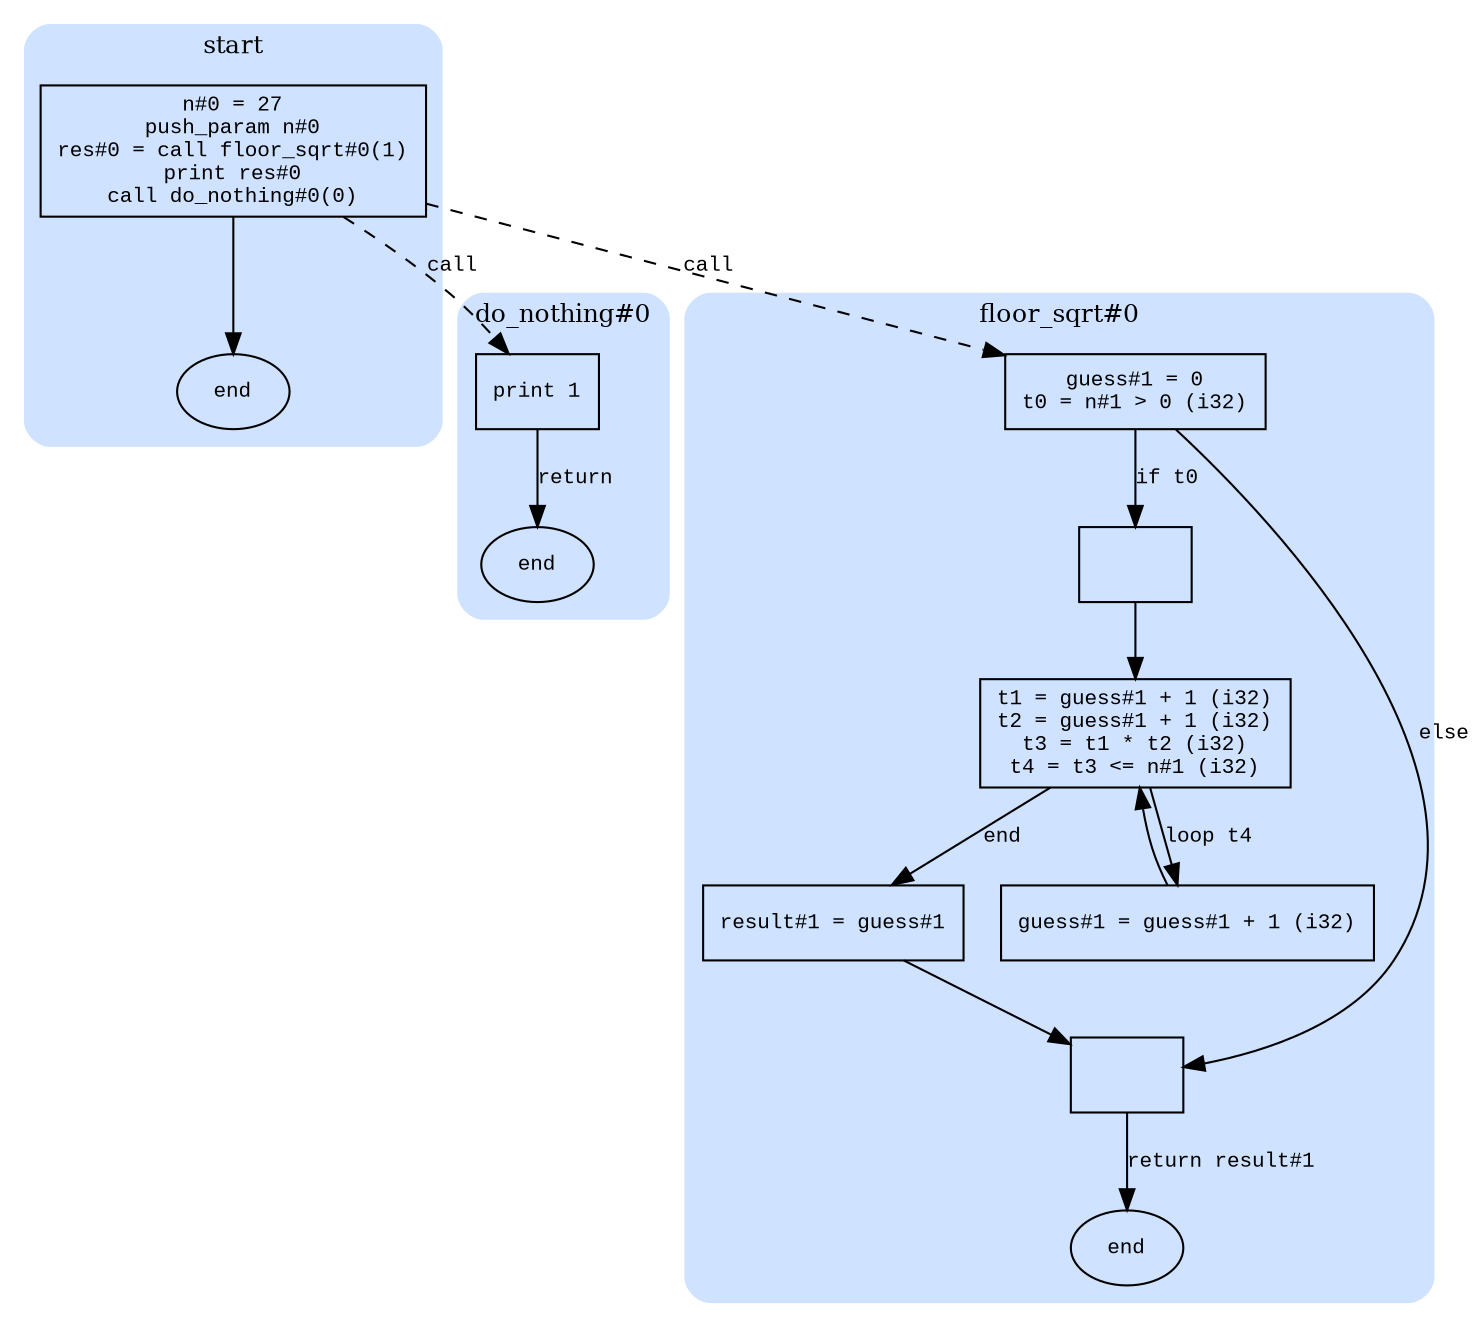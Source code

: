 digraph MIR {
  graph [compound = true; fontsize = 12; splines = true;];
  node [shape = box; fontname = "Courier New"; fontsize = 10;];
  edge [fontname = "Courier New"; fontsize = 10;];
  subgraph "cluster_start" {
    label = "start";
    color = "#cfe2ff";
    style = "rounded,filled";
    "start::entry" [label = "n#0 = 27\npush_param n#0\nres#0 = call floor_sqrt#0(1)\nprint res#0\ncall do_nothing#0(0)"];
    "start::entry" -> "start#end";
    "start#end" [label="end", shape=oval];
  }
  subgraph "cluster_do_nothing#0" {
    label = "do_nothing#0";
    color = "#cfe2ff";
    style = "rounded,filled";
    "do_nothing#0::entry" [label = "print 1"];
    "do_nothing#0::entry" -> "do_nothing#0#end" [label = "return"];
    "do_nothing#0#end" [label="end", shape=oval];
  }
  subgraph "cluster_floor_sqrt#0" {
    label = "floor_sqrt#0";
    color = "#cfe2ff";
    style = "rounded,filled";
    "floor_sqrt#0::entry" [label = "guess#1 = 0\nt0 = n#1 > 0 (i32)"];
    "floor_sqrt#0::entry" -> "floor_sqrt#0::consequent_0" [label = "if t0"];
    "floor_sqrt#0::consequent_0" [label = ""];
    "floor_sqrt#0::consequent_0" -> "floor_sqrt#0::begin_loop_0";
    "floor_sqrt#0::begin_loop_0" [label = "t1 = guess#1 + 1 (i32)\nt2 = guess#1 + 1 (i32)\nt3 = t1 * t2 (i32)\nt4 = t3 <= n#1 (i32)"];
    "floor_sqrt#0::begin_loop_0" -> "floor_sqrt#0::loop_body_0" [label = "loop t4"];
    "floor_sqrt#0::loop_body_0" [label = "guess#1 = guess#1 + 1 (i32)"];
    "floor_sqrt#0::loop_body_0" -> "floor_sqrt#0::begin_loop_0";
    "floor_sqrt#0::begin_loop_0" -> "floor_sqrt#0::end_loop_0" [label = "end"];
    "floor_sqrt#0::end_loop_0" [label = "result#1 = guess#1"];
    "floor_sqrt#0::end_loop_0" -> "floor_sqrt#0::end_if_0";
    "floor_sqrt#0::end_if_0" [label = ""];
    "floor_sqrt#0::end_if_0" -> "floor_sqrt#0#end" [label = "return result#1"];
    "floor_sqrt#0::entry" -> "floor_sqrt#0::end_if_0" [label = "else"];
    "floor_sqrt#0#end" [label="end", shape=oval];
  }
  "start::entry" -> "floor_sqrt#0::entry" [style=dashed label="call"];
  "start::entry" -> "do_nothing#0::entry" [style=dashed label="call"];
}